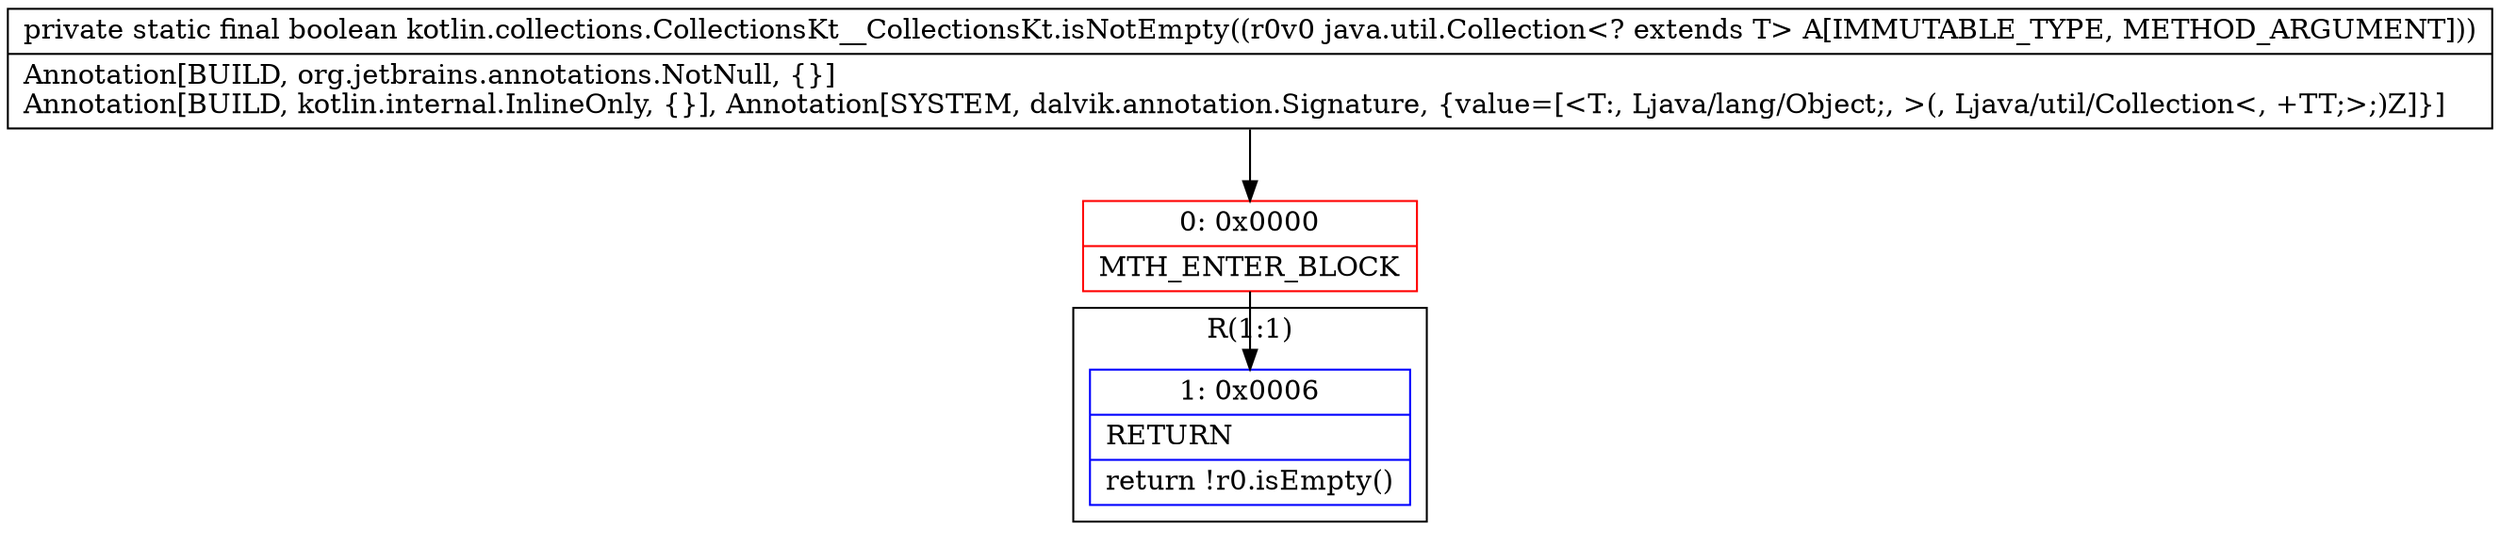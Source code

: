 digraph "CFG forkotlin.collections.CollectionsKt__CollectionsKt.isNotEmpty(Ljava\/util\/Collection;)Z" {
subgraph cluster_Region_655584422 {
label = "R(1:1)";
node [shape=record,color=blue];
Node_1 [shape=record,label="{1\:\ 0x0006|RETURN\l|return !r0.isEmpty()\l}"];
}
Node_0 [shape=record,color=red,label="{0\:\ 0x0000|MTH_ENTER_BLOCK\l}"];
MethodNode[shape=record,label="{private static final boolean kotlin.collections.CollectionsKt__CollectionsKt.isNotEmpty((r0v0 java.util.Collection\<? extends T\> A[IMMUTABLE_TYPE, METHOD_ARGUMENT]))  | Annotation[BUILD, org.jetbrains.annotations.NotNull, \{\}]\lAnnotation[BUILD, kotlin.internal.InlineOnly, \{\}], Annotation[SYSTEM, dalvik.annotation.Signature, \{value=[\<T:, Ljava\/lang\/Object;, \>(, Ljava\/util\/Collection\<, +TT;\>;)Z]\}]\l}"];
MethodNode -> Node_0;
Node_0 -> Node_1;
}

